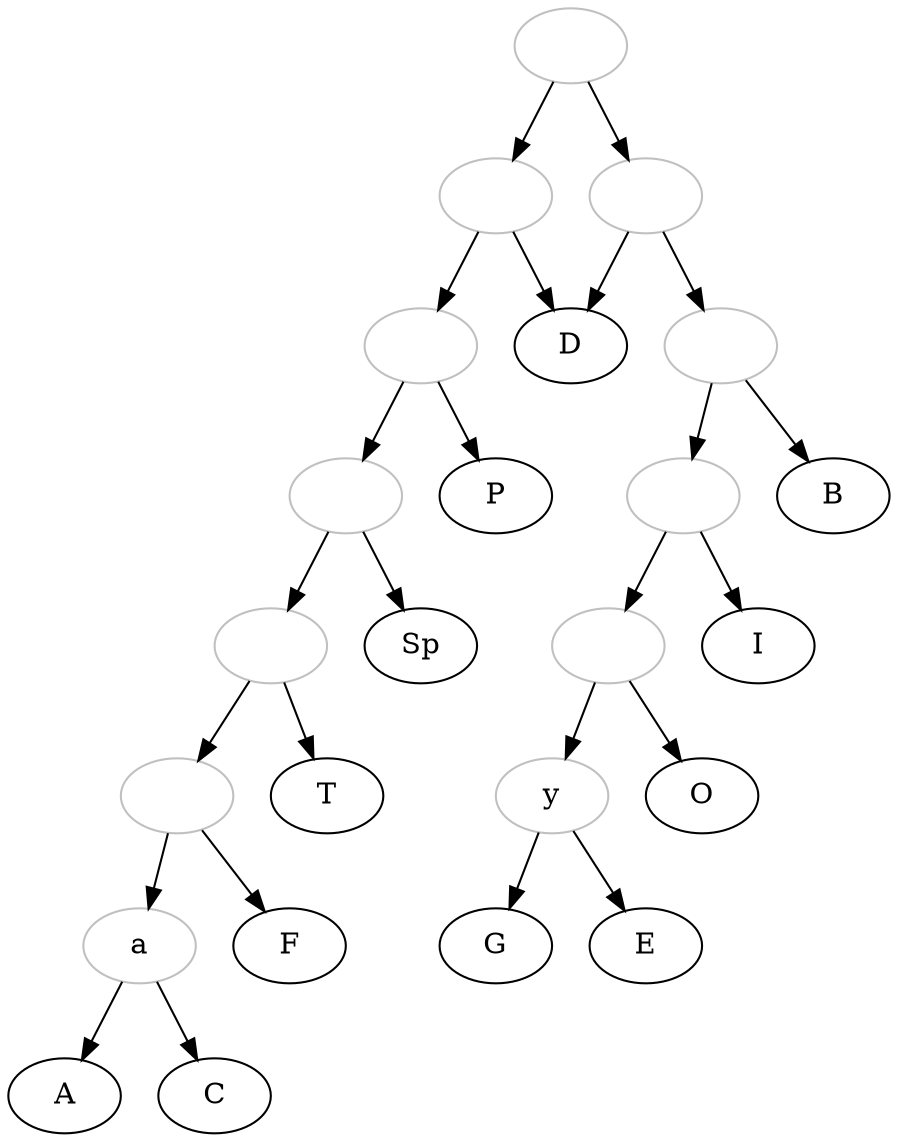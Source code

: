 digraph {

0[color="grey", label=""];
1[color="grey", label=""];
2[color="grey", label=""];
3[color="grey", label=""];
4[color="grey", label=""];
5[color="grey", label=""];
a[color="grey"];
6[color="grey", label=""];
7[color="grey", label=""];
8[color="grey", label=""];
9[color="grey", label=""];
y[color="grey"];

0->1;
1->D;
1->2;
2->P;
2->3;
3->Sp;
3->4;
4->T;
4->5;
5->F;
5->a;
a->A;
a->C;
0->6;
6->D;
6->7;
7->B;
7->8;
8->I;
8->9;
9->O;
9->y;
y->G;
y->E;

}
